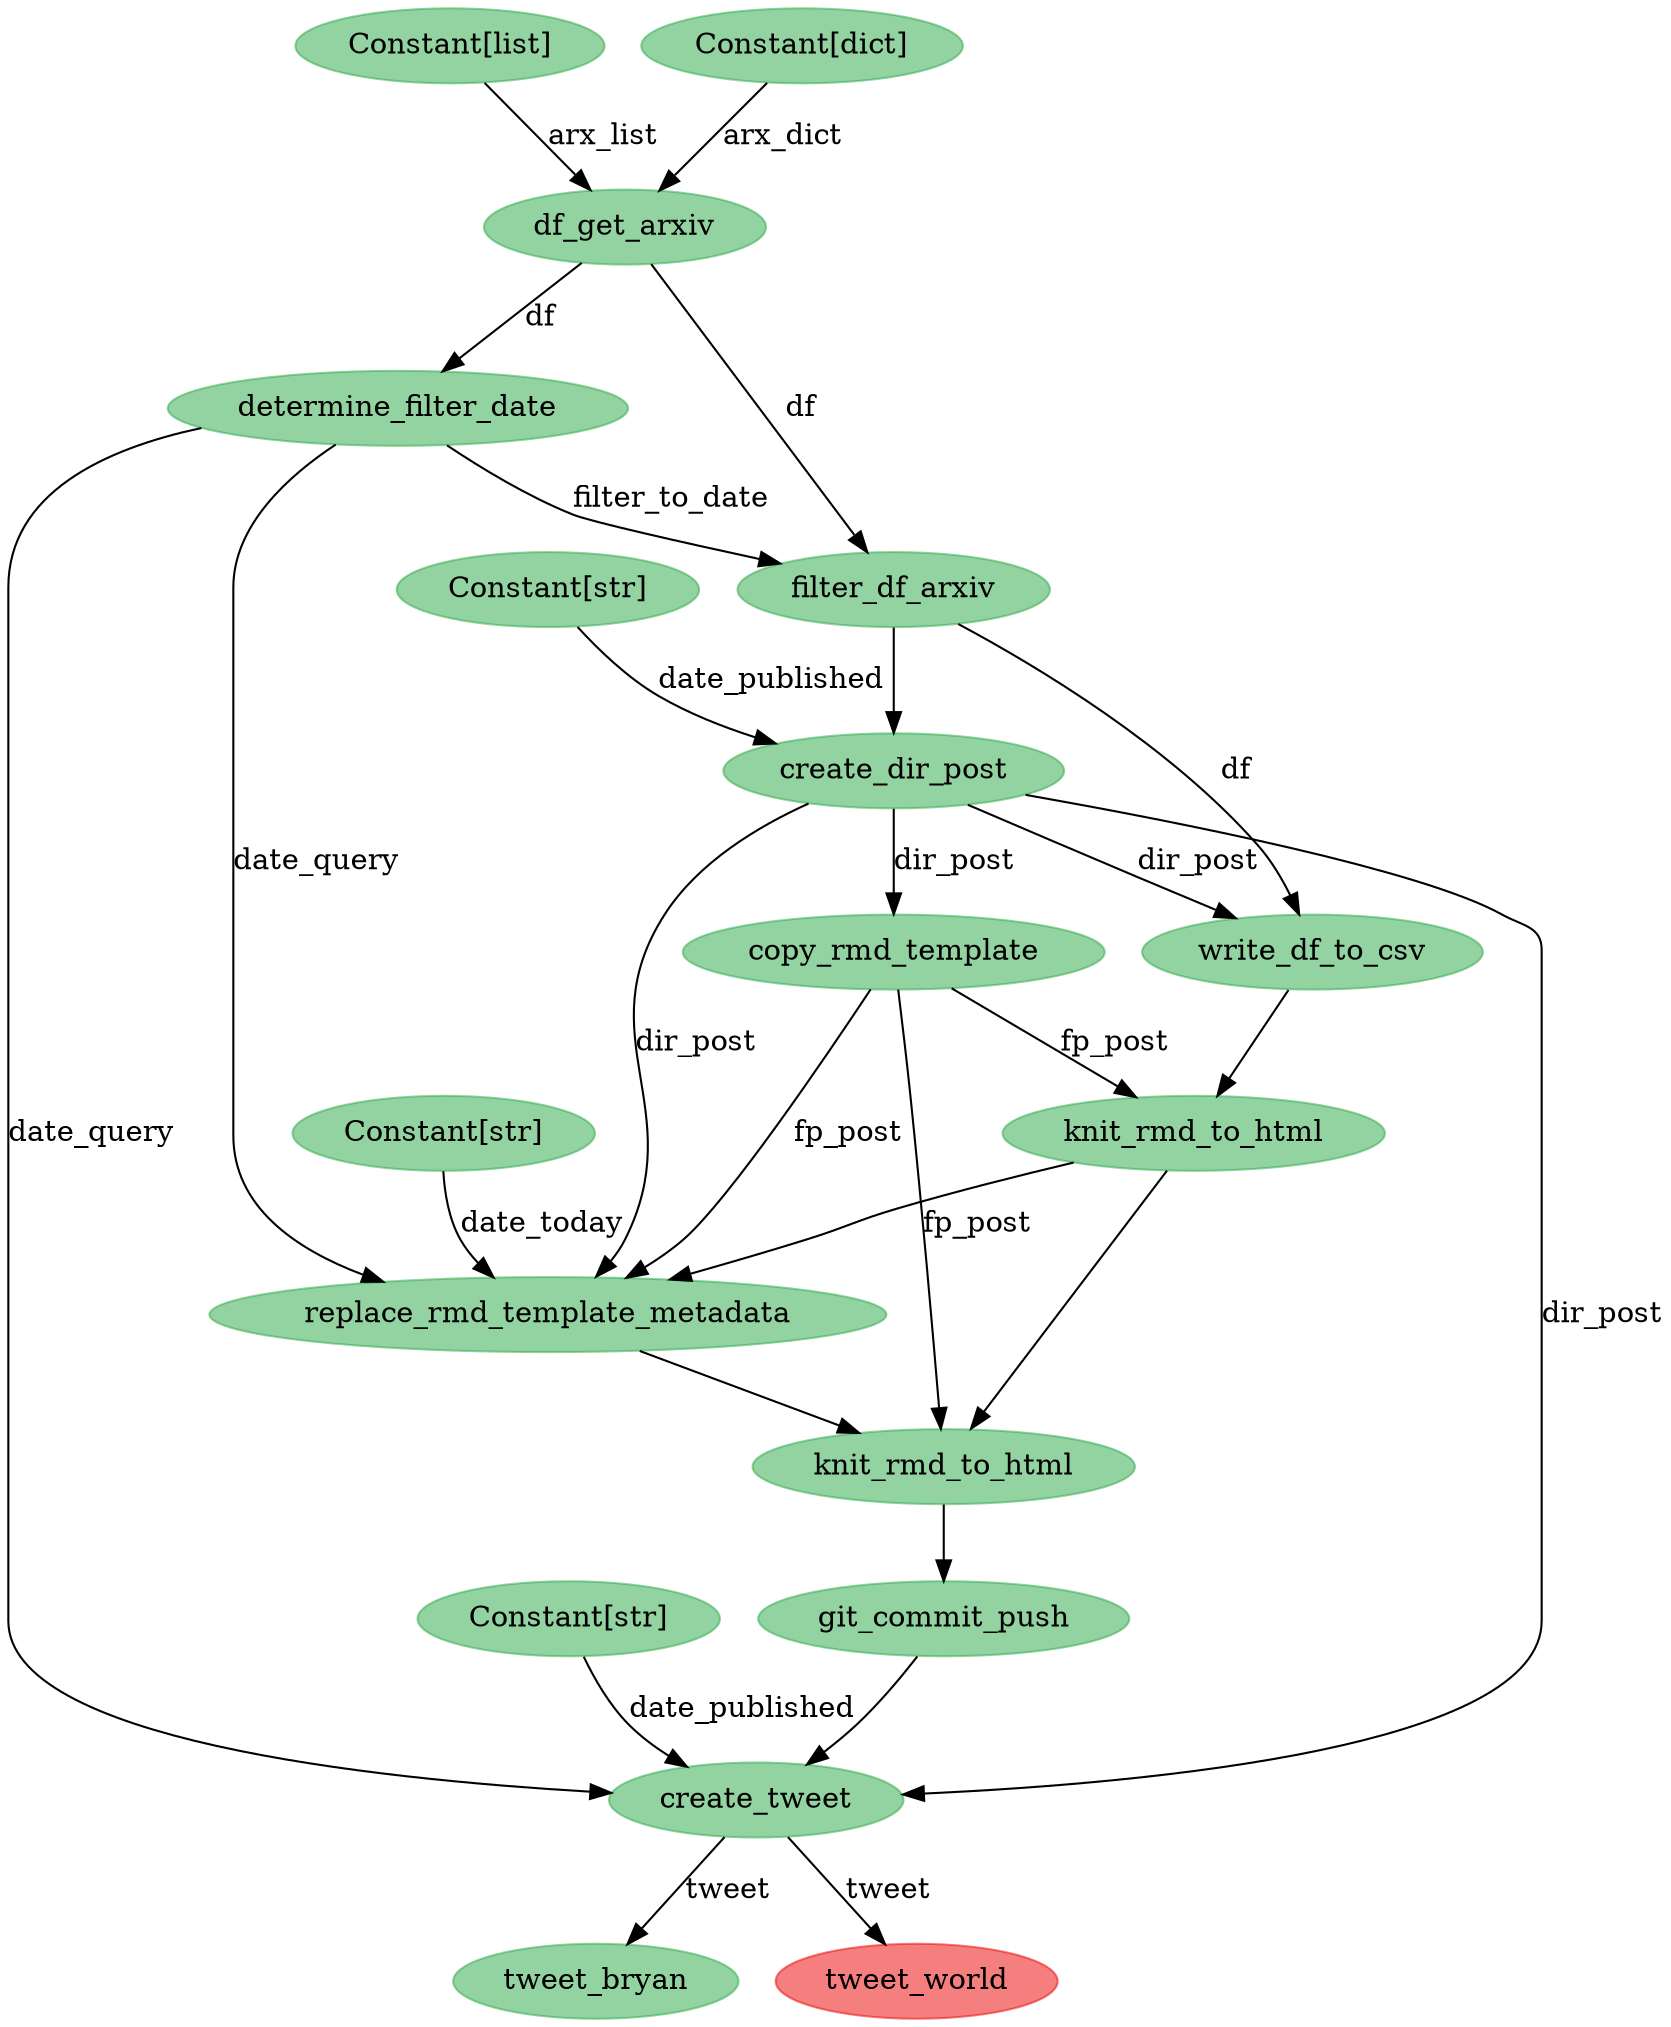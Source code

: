 digraph {
	4603218448 [label=git_commit_push color="#28a74580" colorscheme=svg shape=ellipse style=filled]
	4603217488 [label=replace_rmd_template_metadata color="#28a74580" colorscheme=svg shape=ellipse style=filled]
	4603217552 [label="Constant[str]" color="#28a74580" colorscheme=svg shape=ellipse style=filled]
	4603218704 [label=create_tweet color="#28a74580" colorscheme=svg shape=ellipse style=filled]
	4603218768 [label="Constant[str]" color="#28a74580" colorscheme=svg shape=ellipse style=filled]
	4603207056 [label=df_get_arxiv color="#28a74580" colorscheme=svg shape=ellipse style=filled]
	4598848528 [label="Constant[list]" color="#28a74580" colorscheme=svg shape=ellipse style=filled]
	4603206928 [label="Constant[dict]" color="#28a74580" colorscheme=svg shape=ellipse style=filled]
	4603216144 [label=filter_df_arxiv color="#28a74580" colorscheme=svg shape=ellipse style=filled]
	4603207376 [label=determine_filter_date color="#28a74580" colorscheme=svg shape=ellipse style=filled]
	4603216336 [label=create_dir_post color="#28a74580" colorscheme=svg shape=ellipse style=filled]
	4603216912 [label="Constant[str]" color="#28a74580" colorscheme=svg shape=ellipse style=filled]
	4603216464 [label=write_df_to_csv color="#28a74580" colorscheme=svg shape=ellipse style=filled]
	4603217040 [label=copy_rmd_template color="#28a74580" colorscheme=svg shape=ellipse style=filled]
	4603217232 [label=knit_rmd_to_html color="#28a74580" colorscheme=svg shape=ellipse style=filled]
	4603218128 [label=knit_rmd_to_html color="#28a74580" colorscheme=svg shape=ellipse style=filled]
	4603219152 [label=tweet_bryan color="#28a74580" colorscheme=svg shape=ellipse style=filled]
	4603219344 [label=tweet_world color="#eb000080" colorscheme=svg shape=ellipse style=filled]
	4603207056 -> 4603216144 [label=df]
	4603216336 -> 4603217040 [label=dir_post]
	4603216336 -> 4603218704 [label=dir_post]
	4603218704 -> 4603219344 [label=tweet]
	4603217552 -> 4603217488 [label=date_today]
	4603207376 -> 4603218704 [label=date_query]
	4603216144 -> 4603216336
	4603218128 -> 4603218448
	4603218768 -> 4603218704 [label=date_published]
	4598848528 -> 4603207056 [label=arx_list]
	4603206928 -> 4603207056 [label=arx_dict]
	4603207056 -> 4603207376 [label=df]
	4603216144 -> 4603216464 [label=df]
	4603216336 -> 4603216464 [label=dir_post]
	4603216336 -> 4603217488 [label=dir_post]
	4603218704 -> 4603219152 [label=tweet]
	4603207376 -> 4603216144 [label=filter_to_date]
	4603217040 -> 4603217488 [label=fp_post]
	4603217040 -> 4603218128 [label=fp_post]
	4603217040 -> 4603217232 [label=fp_post]
	4603207376 -> 4603217488 [label=date_query]
	4603216464 -> 4603217232
	4603217232 -> 4603217488
	4603217232 -> 4603218128
	4603217488 -> 4603218128
	4603218448 -> 4603218704
	4603216912 -> 4603216336 [label=date_published]
}
